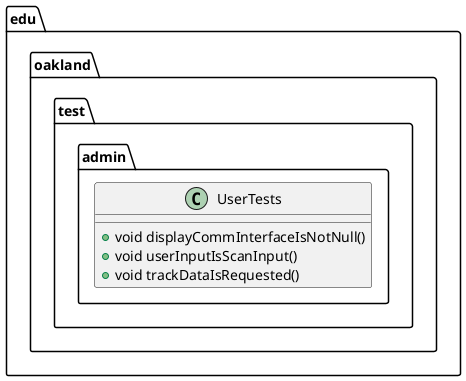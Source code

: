 @startuml UserTests

package edu.oakland.test.admin {
    class UserTests {
        + void displayCommInterfaceIsNotNull()
        + void userInputIsScanInput()
        + void trackDataIsRequested()
    }
}

@enduml
